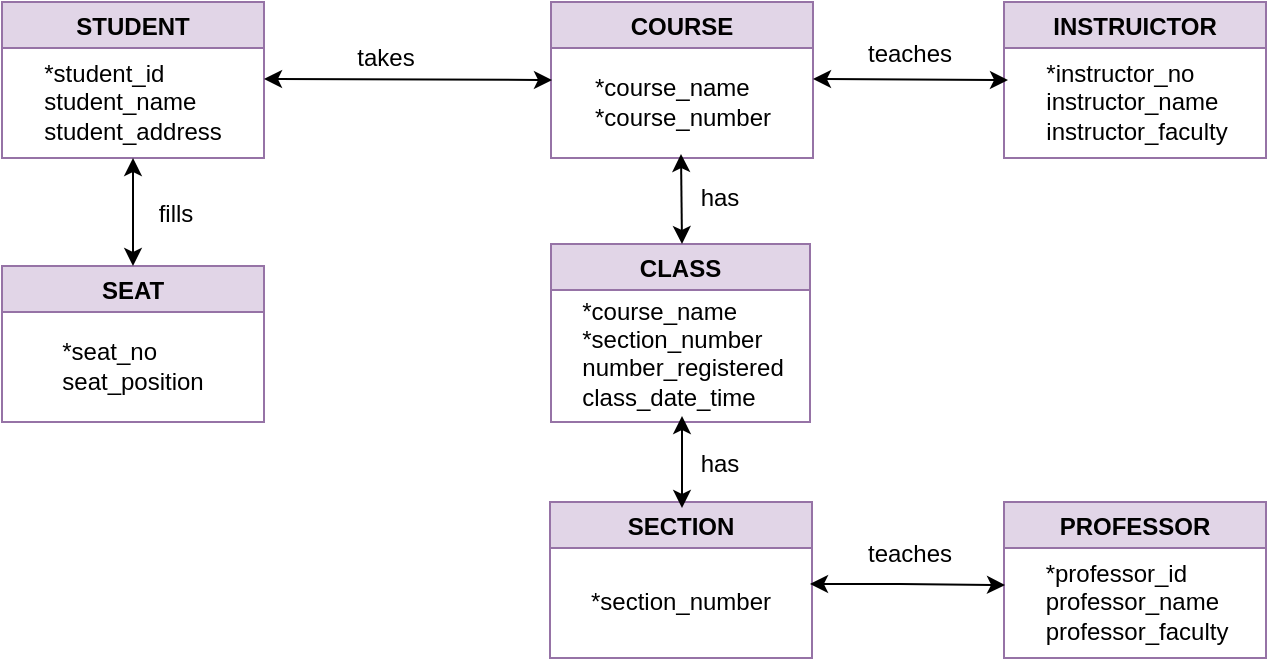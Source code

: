 <mxfile version="16.5.6" type="github">
  <diagram id="NNdJHqBH9D12fwPxONFa" name="Page-1">
    <mxGraphModel dx="814" dy="470" grid="0" gridSize="10" guides="1" tooltips="1" connect="1" arrows="1" fold="1" page="1" pageScale="1" pageWidth="850" pageHeight="1100" math="0" shadow="0">
      <root>
        <mxCell id="0" />
        <mxCell id="1" parent="0" />
        <mxCell id="EjGBcRymK41cddXluUsa-5" value="STUDENT" style="swimlane;fillColor=#e1d5e7;strokeColor=#9673a6;" vertex="1" parent="1">
          <mxGeometry x="20" y="150" width="131" height="78" as="geometry" />
        </mxCell>
        <mxCell id="EjGBcRymK41cddXluUsa-6" value="&lt;div align=&quot;justify&quot;&gt;*student_id&lt;/div&gt;&lt;div align=&quot;justify&quot;&gt;student_name&lt;/div&gt;&lt;div align=&quot;justify&quot;&gt;student_address&lt;br&gt;&lt;/div&gt;" style="text;html=1;align=center;verticalAlign=middle;resizable=0;points=[];autosize=1;strokeColor=none;fillColor=none;" vertex="1" parent="EjGBcRymK41cddXluUsa-5">
          <mxGeometry x="16" y="27" width="98" height="46" as="geometry" />
        </mxCell>
        <mxCell id="EjGBcRymK41cddXluUsa-9" value="SEAT" style="swimlane;fillColor=#e1d5e7;strokeColor=#9673a6;" vertex="1" parent="1">
          <mxGeometry x="20" y="282" width="131" height="78" as="geometry" />
        </mxCell>
        <mxCell id="EjGBcRymK41cddXluUsa-10" value="&lt;div align=&quot;justify&quot;&gt;*seat_no&lt;/div&gt;&lt;div align=&quot;justify&quot;&gt;seat_position&lt;br&gt;&lt;/div&gt;" style="text;html=1;align=center;verticalAlign=middle;resizable=0;points=[];autosize=1;strokeColor=none;fillColor=none;" vertex="1" parent="EjGBcRymK41cddXluUsa-9">
          <mxGeometry x="25" y="34" width="80" height="32" as="geometry" />
        </mxCell>
        <mxCell id="EjGBcRymK41cddXluUsa-11" value="COURSE" style="swimlane;fillColor=#e1d5e7;strokeColor=#9673a6;" vertex="1" parent="1">
          <mxGeometry x="294.5" y="150" width="131" height="78" as="geometry" />
        </mxCell>
        <mxCell id="EjGBcRymK41cddXluUsa-12" value="&lt;div align=&quot;justify&quot;&gt;*course_name&lt;/div&gt;&lt;div align=&quot;justify&quot;&gt;*course_number&lt;br&gt;&lt;/div&gt;" style="text;html=1;align=center;verticalAlign=middle;resizable=0;points=[];autosize=1;strokeColor=none;fillColor=none;" vertex="1" parent="EjGBcRymK41cddXluUsa-11">
          <mxGeometry x="16" y="34" width="98" height="32" as="geometry" />
        </mxCell>
        <mxCell id="EjGBcRymK41cddXluUsa-13" value="CLASS" style="swimlane;fillColor=#e1d5e7;strokeColor=#9673a6;" vertex="1" parent="1">
          <mxGeometry x="294.5" y="271" width="129.5" height="89" as="geometry" />
        </mxCell>
        <mxCell id="EjGBcRymK41cddXluUsa-14" value="&lt;div align=&quot;justify&quot;&gt;*course_name&lt;/div&gt;&lt;div align=&quot;justify&quot;&gt;*section_number&lt;/div&gt;&lt;div align=&quot;justify&quot;&gt;number_registered&lt;/div&gt;&lt;div align=&quot;justify&quot;&gt;class_date_time&lt;br&gt;&lt;/div&gt;&lt;div align=&quot;justify&quot;&gt;&lt;br&gt;&lt;/div&gt;" style="text;html=1;align=center;verticalAlign=middle;resizable=0;points=[];autosize=1;strokeColor=none;fillColor=none;" vertex="1" parent="EjGBcRymK41cddXluUsa-13">
          <mxGeometry x="10" y="25" width="110" height="74" as="geometry" />
        </mxCell>
        <mxCell id="EjGBcRymK41cddXluUsa-15" value="SECTION" style="swimlane;fillColor=#e1d5e7;strokeColor=#9673a6;" vertex="1" parent="1">
          <mxGeometry x="294" y="400" width="131" height="78" as="geometry" />
        </mxCell>
        <mxCell id="EjGBcRymK41cddXluUsa-16" value="*section_number" style="text;html=1;align=center;verticalAlign=middle;resizable=0;points=[];autosize=1;strokeColor=none;fillColor=none;" vertex="1" parent="EjGBcRymK41cddXluUsa-15">
          <mxGeometry x="15" y="41" width="100" height="18" as="geometry" />
        </mxCell>
        <mxCell id="EjGBcRymK41cddXluUsa-17" value="INSTRUICTOR" style="swimlane;fillColor=#e1d5e7;strokeColor=#9673a6;startSize=23;" vertex="1" parent="1">
          <mxGeometry x="521" y="150" width="131" height="78" as="geometry" />
        </mxCell>
        <mxCell id="EjGBcRymK41cddXluUsa-18" value="&lt;div align=&quot;justify&quot;&gt;*instructor_no&lt;/div&gt;&lt;div align=&quot;justify&quot;&gt;instructor_name&lt;/div&gt;&lt;div align=&quot;justify&quot;&gt;&lt;div&gt;instructor_faculty&lt;/div&gt;&lt;/div&gt;" style="text;html=1;align=center;verticalAlign=middle;resizable=0;points=[];autosize=1;strokeColor=none;fillColor=none;" vertex="1" parent="EjGBcRymK41cddXluUsa-17">
          <mxGeometry x="15" y="27" width="101" height="46" as="geometry" />
        </mxCell>
        <mxCell id="EjGBcRymK41cddXluUsa-19" value="PROFESSOR" style="swimlane;fillColor=#e1d5e7;strokeColor=#9673a6;" vertex="1" parent="1">
          <mxGeometry x="521" y="400" width="131" height="78" as="geometry" />
        </mxCell>
        <mxCell id="EjGBcRymK41cddXluUsa-20" value="&lt;div align=&quot;justify&quot;&gt;*professor_id&lt;/div&gt;&lt;div align=&quot;justify&quot;&gt;professor_name&lt;/div&gt;&lt;div align=&quot;justify&quot;&gt;professor_faculty&lt;br&gt;&lt;/div&gt;" style="text;html=1;align=center;verticalAlign=middle;resizable=0;points=[];autosize=1;strokeColor=none;fillColor=none;" vertex="1" parent="EjGBcRymK41cddXluUsa-19">
          <mxGeometry x="15" y="27" width="101" height="46" as="geometry" />
        </mxCell>
        <mxCell id="EjGBcRymK41cddXluUsa-45" value="" style="endArrow=classic;startArrow=classic;html=1;rounded=0;shadow=0;sketch=0;entryX=0.5;entryY=1;entryDx=0;entryDy=0;exitX=0.5;exitY=0;exitDx=0;exitDy=0;" edge="1" parent="1" source="EjGBcRymK41cddXluUsa-9" target="EjGBcRymK41cddXluUsa-5">
          <mxGeometry width="50" height="50" relative="1" as="geometry">
            <mxPoint x="158" y="291" as="sourcePoint" />
            <mxPoint x="158" y="221" as="targetPoint" />
          </mxGeometry>
        </mxCell>
        <mxCell id="EjGBcRymK41cddXluUsa-46" value="" style="endArrow=classic;startArrow=classic;html=1;rounded=0;shadow=0;sketch=0;entryX=0.5;entryY=1;entryDx=0;entryDy=0;" edge="1" parent="1">
          <mxGeometry width="50" height="50" relative="1" as="geometry">
            <mxPoint x="295" y="189" as="sourcePoint" />
            <mxPoint x="151" y="188.5" as="targetPoint" />
            <Array as="points" />
          </mxGeometry>
        </mxCell>
        <mxCell id="EjGBcRymK41cddXluUsa-47" value="" style="endArrow=classic;startArrow=classic;html=1;rounded=0;shadow=0;sketch=0;entryX=0.5;entryY=1;entryDx=0;entryDy=0;" edge="1" parent="1">
          <mxGeometry width="50" height="50" relative="1" as="geometry">
            <mxPoint x="523" y="189" as="sourcePoint" />
            <mxPoint x="425.5" y="188.5" as="targetPoint" />
            <Array as="points" />
          </mxGeometry>
        </mxCell>
        <mxCell id="EjGBcRymK41cddXluUsa-48" value="" style="endArrow=classic;startArrow=classic;html=1;rounded=0;shadow=0;sketch=0;entryX=0.5;entryY=1;entryDx=0;entryDy=0;" edge="1" parent="1">
          <mxGeometry width="50" height="50" relative="1" as="geometry">
            <mxPoint x="360" y="271" as="sourcePoint" />
            <mxPoint x="359.5" y="226" as="targetPoint" />
          </mxGeometry>
        </mxCell>
        <mxCell id="EjGBcRymK41cddXluUsa-50" value="" style="endArrow=classic;startArrow=classic;html=1;rounded=0;shadow=0;sketch=0;" edge="1" parent="1">
          <mxGeometry width="50" height="50" relative="1" as="geometry">
            <mxPoint x="360" y="403" as="sourcePoint" />
            <mxPoint x="360" y="357" as="targetPoint" />
            <Array as="points">
              <mxPoint x="360" y="380" />
            </Array>
          </mxGeometry>
        </mxCell>
        <mxCell id="EjGBcRymK41cddXluUsa-51" value="" style="endArrow=classic;startArrow=classic;html=1;rounded=0;shadow=0;sketch=0;entryX=0.5;entryY=1;entryDx=0;entryDy=0;" edge="1" parent="1">
          <mxGeometry width="50" height="50" relative="1" as="geometry">
            <mxPoint x="521.5" y="441.5" as="sourcePoint" />
            <mxPoint x="424" y="441" as="targetPoint" />
            <Array as="points">
              <mxPoint x="469" y="441" />
            </Array>
          </mxGeometry>
        </mxCell>
        <mxCell id="EjGBcRymK41cddXluUsa-52" value="teaches" style="text;html=1;strokeColor=none;fillColor=none;align=center;verticalAlign=middle;whiteSpace=wrap;rounded=0;" vertex="1" parent="1">
          <mxGeometry x="444" y="411" width="60" height="30" as="geometry" />
        </mxCell>
        <mxCell id="EjGBcRymK41cddXluUsa-53" value="teaches" style="text;html=1;strokeColor=none;fillColor=none;align=center;verticalAlign=middle;whiteSpace=wrap;rounded=0;" vertex="1" parent="1">
          <mxGeometry x="444" y="161" width="60" height="30" as="geometry" />
        </mxCell>
        <mxCell id="EjGBcRymK41cddXluUsa-55" value="has" style="text;html=1;strokeColor=none;fillColor=none;align=center;verticalAlign=middle;whiteSpace=wrap;rounded=0;" vertex="1" parent="1">
          <mxGeometry x="349" y="366" width="60" height="30" as="geometry" />
        </mxCell>
        <mxCell id="EjGBcRymK41cddXluUsa-56" value="has" style="text;html=1;strokeColor=none;fillColor=none;align=center;verticalAlign=middle;whiteSpace=wrap;rounded=0;" vertex="1" parent="1">
          <mxGeometry x="349" y="233" width="60" height="30" as="geometry" />
        </mxCell>
        <mxCell id="EjGBcRymK41cddXluUsa-57" value="takes" style="text;html=1;strokeColor=none;fillColor=none;align=center;verticalAlign=middle;whiteSpace=wrap;rounded=0;" vertex="1" parent="1">
          <mxGeometry x="182" y="163" width="60" height="30" as="geometry" />
        </mxCell>
        <mxCell id="EjGBcRymK41cddXluUsa-58" value="fills" style="text;html=1;strokeColor=none;fillColor=none;align=center;verticalAlign=middle;whiteSpace=wrap;rounded=0;" vertex="1" parent="1">
          <mxGeometry x="77" y="241" width="60" height="30" as="geometry" />
        </mxCell>
      </root>
    </mxGraphModel>
  </diagram>
</mxfile>
